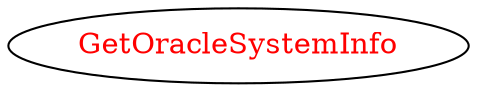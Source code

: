 digraph dependencyGraph {
 concentrate=true;
 ranksep="2.0";
 rankdir="LR"; 
 splines="ortho";
"GetOracleSystemInfo" [fontcolor="red"];
}